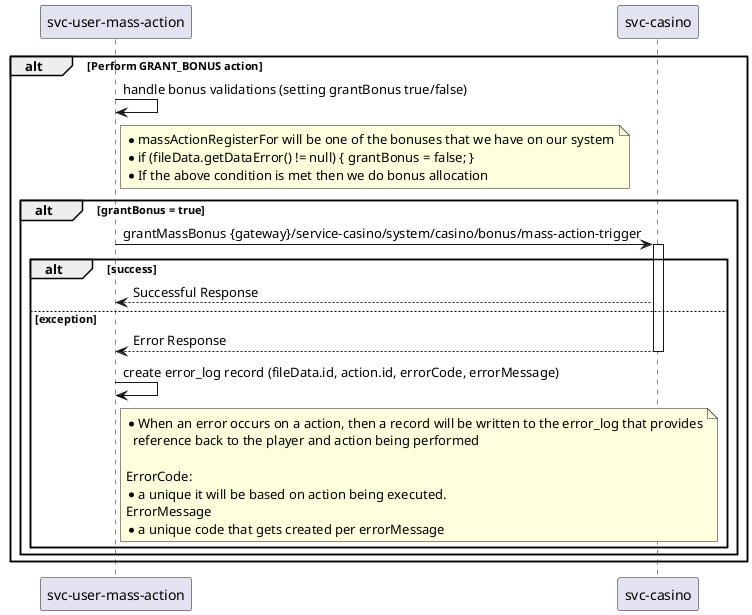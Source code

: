 .Mass Action Grant Bonus
[plantuml]
----
@startuml
'https://plantuml.com/sequence-diagram

participant  "svc-user-mass-action" as usermassaction
participant "svc-casino" as casino

alt Perform GRANT_BONUS action
    usermassaction->usermassaction: handle bonus validations (setting grantBonus true/false)
    note right of usermassaction
        * massActionRegisterFor will be one of the bonuses that we have on our system
        * if (fileData.getDataError() != null) { grantBonus = false; }
        * If the above condition is met then we do bonus allocation
    end note
    alt grantBonus = true
        usermassaction->casino:grantMassBonus {gateway}/service-casino/system/casino/bonus/mass-action-trigger
        activate casino
        alt success
            casino-->usermassaction: Successful Response
        else exception
            casino-->usermassaction: Error Response
            deactivate casino
            usermassaction->usermassaction: create error_log record (fileData.id, action.id, errorCode, errorMessage)
            note right of usermassaction
                * When an error occurs on a action, then a record will be written to the error_log that provides
                  reference back to the player and action being performed

                ErrorCode:
                * a unique it will be based on action being executed.
                ErrorMessage
                * a unique code that gets created per errorMessage
            end note
        end
    end
end

@enduml
----
